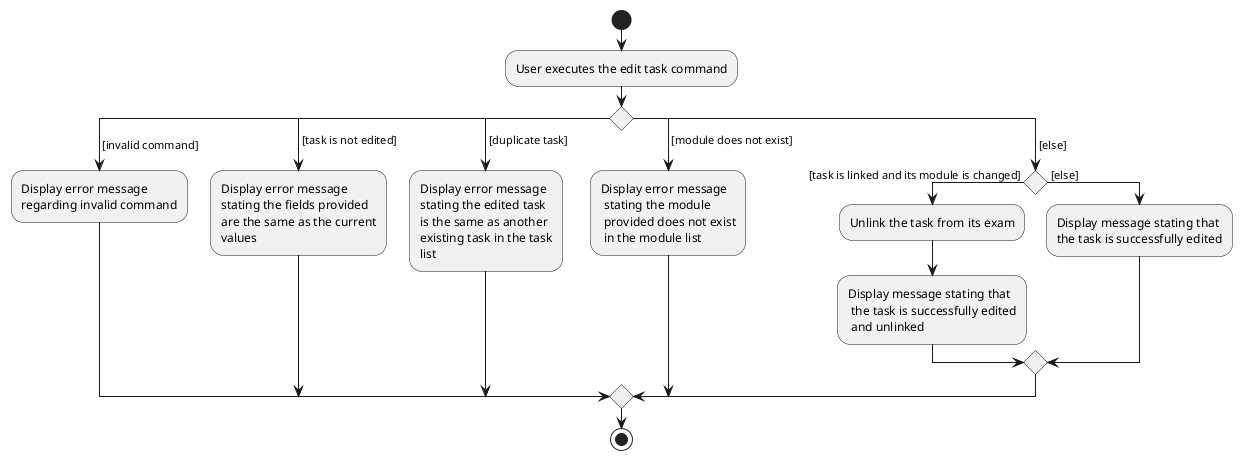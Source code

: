 @startuml
start
:User executes the edit task command;

switch ()
case ( [invalid command] )
  :Display error message
  regarding invalid command;
case ( [task is not edited] )
  :Display error message
  stating the fields provided
  are the same as the current
  values;
case ( [duplicate task] )
  :Display error message
  stating the edited task
  is the same as another
  existing task in the task
  list;
case ( [module does not exist] )
  :Display error message
   stating the module
   provided does not exist
   in the module list;
case ( [else] )
    if () then ( [task is linked and its module is changed] )
        :Unlink the task from its exam;
        :Display message stating that
         the task is successfully edited
         and unlinked;
    else ( [else] )
        :Display message stating that
        the task is successfully edited;
    endif


endswitch
stop
@enduml
